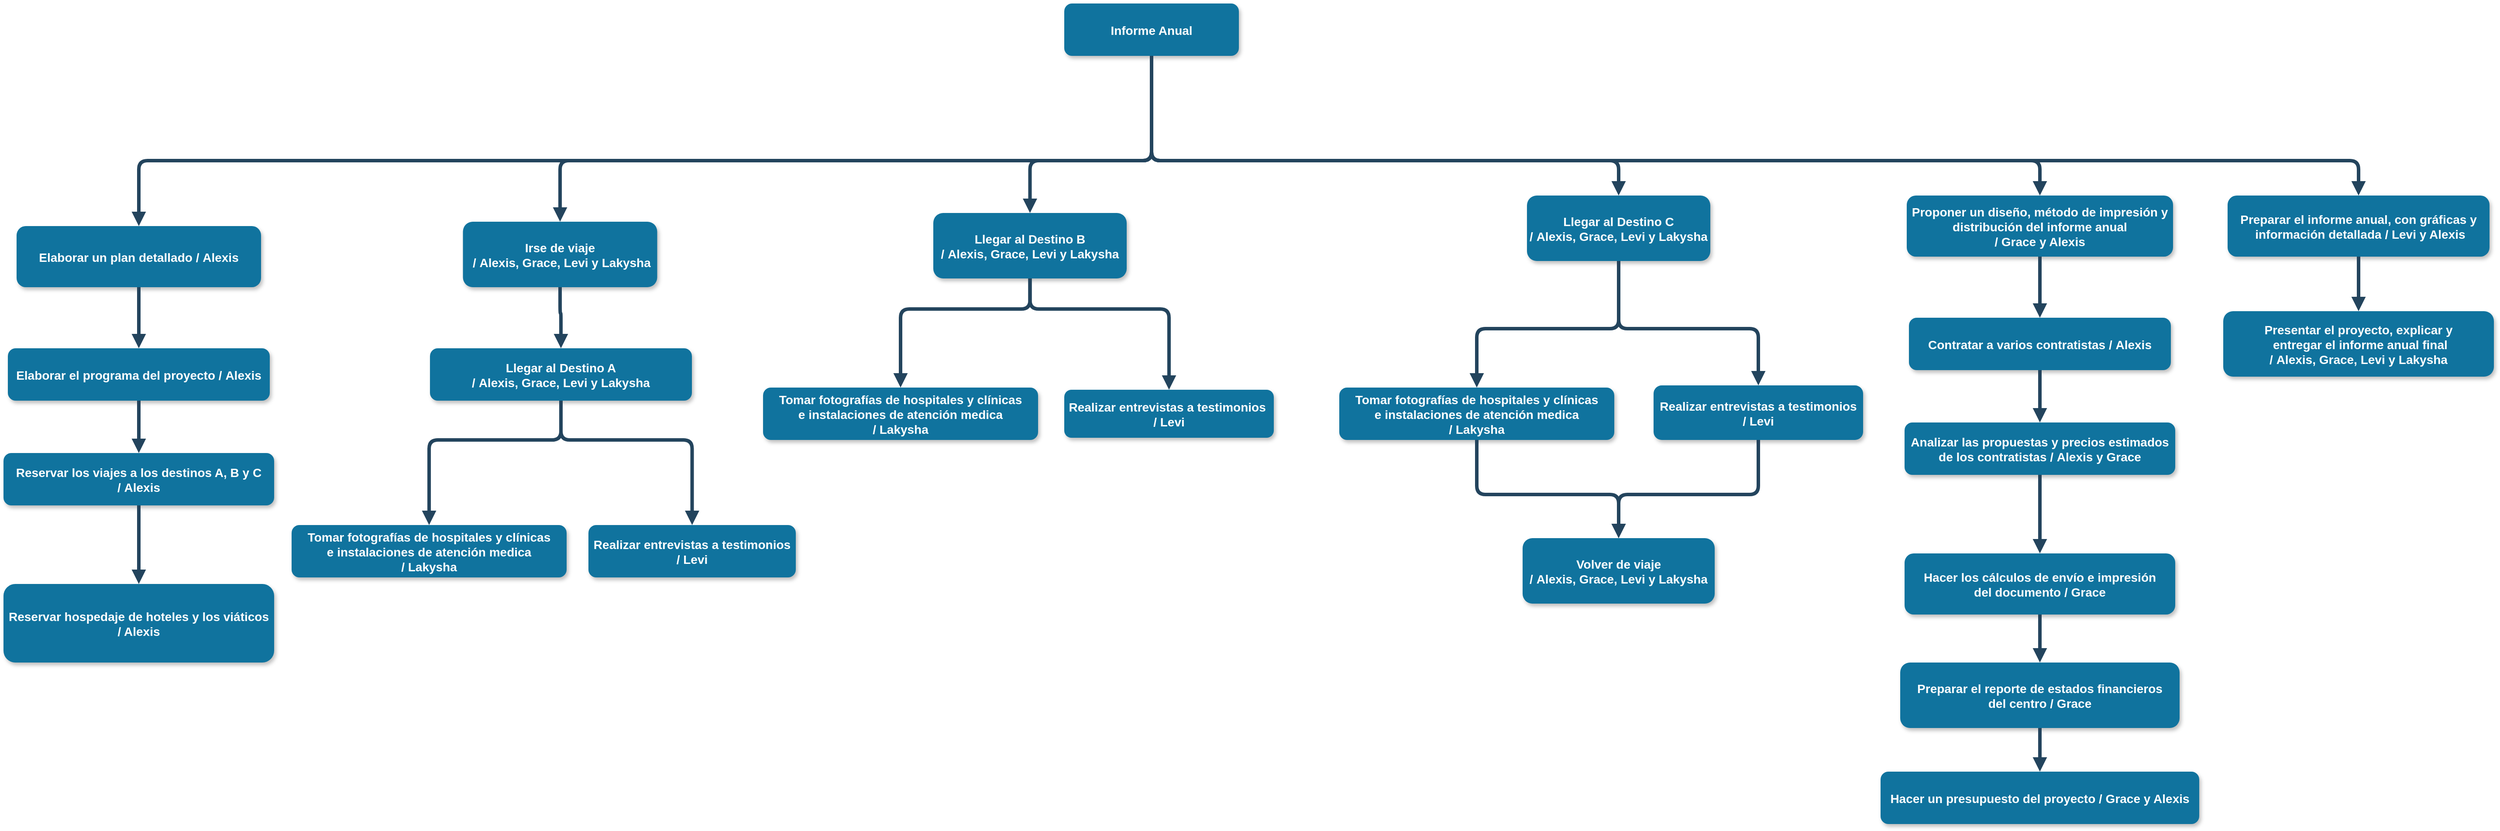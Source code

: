 <mxfile version="13.8.9-1" type="github">
  <diagram name="Page-1" id="97916047-d0de-89f5-080d-49f4d83e522f">
    <mxGraphModel dx="4919.5" dy="1377" grid="1" gridSize="10" guides="1" tooltips="1" connect="1" arrows="1" fold="1" page="1" pageScale="1.5" pageWidth="1169" pageHeight="827" background="#ffffff" math="0" shadow="0">
      <root>
        <mxCell id="0" />
        <mxCell id="1" parent="0" />
        <mxCell id="2" value="Informe Anual" style="rounded=1;fillColor=#10739E;strokeColor=none;shadow=1;gradientColor=none;fontStyle=1;fontColor=#FFFFFF;fontSize=14;" parent="1" vertex="1">
          <mxGeometry x="1095" y="180" width="200" height="60" as="geometry" />
        </mxCell>
        <mxCell id="3" value="Elaborar un plan detallado / Alexis" style="rounded=1;fillColor=#10739E;strokeColor=none;shadow=1;gradientColor=none;fontStyle=1;fontColor=#FFFFFF;fontSize=14;" parent="1" vertex="1">
          <mxGeometry x="-105" y="435" width="280" height="70" as="geometry" />
        </mxCell>
        <mxCell id="13" value="Elaborar el programa del proyecto / Alexis" style="rounded=1;fillColor=#10739E;strokeColor=none;shadow=1;gradientColor=none;fontStyle=1;fontColor=#FFFFFF;fontSize=14;" parent="1" vertex="1">
          <mxGeometry x="-115" y="575" width="300" height="60" as="geometry" />
        </mxCell>
        <mxCell id="18" value="Irse de viaje&#xa; / Alexis, Grace, Levi y Lakysha" style="rounded=1;fillColor=#10739E;strokeColor=none;shadow=1;gradientColor=none;fontStyle=1;fontColor=#FFFFFF;fontSize=14;" parent="1" vertex="1">
          <mxGeometry x="406.25" y="430" width="222.5" height="75" as="geometry" />
        </mxCell>
        <mxCell id="54" value="" style="edgeStyle=elbowEdgeStyle;elbow=vertical;strokeWidth=4;endArrow=block;endFill=1;fontStyle=1;strokeColor=#23445D;exitX=0.5;exitY=1;exitDx=0;exitDy=0;entryX=0.5;entryY=0;entryDx=0;entryDy=0;" parent="1" source="3" target="13" edge="1">
          <mxGeometry x="-283" y="160.5" width="100" height="100" as="geometry">
            <mxPoint x="-283" y="260.5" as="sourcePoint" />
            <mxPoint x="-183" y="160.5" as="targetPoint" />
            <Array as="points">
              <mxPoint x="45" y="535" />
              <mxPoint x="335" y="435" />
              <mxPoint x="275" y="455" />
              <mxPoint x="335" y="435" />
              <mxPoint x="295" y="465" />
              <mxPoint x="347" y="550.5" />
            </Array>
          </mxGeometry>
        </mxCell>
        <mxCell id="MonK_nBEftqNI48fa0WK-60" value="Reservar los viajes a los destinos A, B y C&#xa;/ Alexis" style="rounded=1;fillColor=#10739E;strokeColor=none;shadow=1;gradientColor=none;fontStyle=1;fontColor=#FFFFFF;fontSize=14;" parent="1" vertex="1">
          <mxGeometry x="-120" y="695" width="310" height="60" as="geometry" />
        </mxCell>
        <mxCell id="MonK_nBEftqNI48fa0WK-61" value="Reservar hospedaje de hoteles y los viáticos&#xa;/ Alexis" style="rounded=1;fillColor=#10739E;strokeColor=none;shadow=1;gradientColor=none;fontStyle=1;fontColor=#FFFFFF;fontSize=14;" parent="1" vertex="1">
          <mxGeometry x="-120" y="845" width="310" height="90" as="geometry" />
        </mxCell>
        <mxCell id="MonK_nBEftqNI48fa0WK-63" value="" style="edgeStyle=elbowEdgeStyle;elbow=vertical;strokeWidth=4;endArrow=block;endFill=1;fontStyle=1;strokeColor=#23445D;entryX=0.5;entryY=0;entryDx=0;entryDy=0;exitX=0.5;exitY=1;exitDx=0;exitDy=0;" parent="1" source="13" target="MonK_nBEftqNI48fa0WK-60" edge="1">
          <mxGeometry x="-133" y="435" width="100" height="100" as="geometry">
            <mxPoint x="305" y="635" as="sourcePoint" />
            <mxPoint x="535" y="849.5" as="targetPoint" />
            <Array as="points">
              <mxPoint x="15" y="685" />
              <mxPoint x="145" y="705" />
              <mxPoint x="75" y="645" />
              <mxPoint x="415" y="685" />
              <mxPoint x="415" y="675" />
              <mxPoint x="485" y="729.5" />
              <mxPoint x="525" y="679.5" />
              <mxPoint x="817" y="825" />
            </Array>
          </mxGeometry>
        </mxCell>
        <mxCell id="qH_kxZcO0b0OmxRwehkp-75" value="" style="edgeStyle=elbowEdgeStyle;elbow=vertical;strokeWidth=4;endArrow=block;endFill=1;fontStyle=1;strokeColor=#23445D;entryX=0.5;entryY=0;entryDx=0;entryDy=0;exitX=0.5;exitY=1;exitDx=0;exitDy=0;" parent="1" source="MonK_nBEftqNI48fa0WK-60" target="MonK_nBEftqNI48fa0WK-61" edge="1">
          <mxGeometry x="-133" y="565" width="100" height="100" as="geometry">
            <mxPoint x="35.0" y="765" as="sourcePoint" />
            <mxPoint x="35.0" y="825" as="targetPoint" />
            <Array as="points">
              <mxPoint x="35" y="785" />
              <mxPoint x="15" y="815" />
              <mxPoint x="145" y="835" />
              <mxPoint x="75" y="775" />
              <mxPoint x="415" y="815" />
              <mxPoint x="415" y="805" />
              <mxPoint x="485" y="859.5" />
              <mxPoint x="525" y="809.5" />
              <mxPoint x="817" y="955" />
            </Array>
          </mxGeometry>
        </mxCell>
        <mxCell id="nJVkl-Y024d4mezmcb8f-54" value="" style="edgeStyle=elbowEdgeStyle;elbow=vertical;strokeWidth=4;endArrow=block;endFill=1;fontStyle=1;strokeColor=#23445D;exitX=0.5;exitY=1;exitDx=0;exitDy=0;entryX=0.5;entryY=0;entryDx=0;entryDy=0;" parent="1" source="2" target="3" edge="1">
          <mxGeometry x="20.82" y="55.5" width="100" height="100" as="geometry">
            <mxPoint x="338.82" y="410" as="sourcePoint" />
            <mxPoint x="339" y="450" as="targetPoint" />
            <Array as="points">
              <mxPoint x="600" y="360" />
              <mxPoint x="348.82" y="430" />
              <mxPoint x="638.82" y="330" />
              <mxPoint x="578.82" y="350" />
              <mxPoint x="638.82" y="330" />
              <mxPoint x="598.82" y="360" />
              <mxPoint x="650.82" y="445.5" />
            </Array>
          </mxGeometry>
        </mxCell>
        <mxCell id="KjV3DGh9lTV0_PXk-z0F-56" value="" style="edgeStyle=elbowEdgeStyle;elbow=vertical;strokeWidth=4;endArrow=block;endFill=1;fontStyle=1;strokeColor=#23445D;entryX=0.5;entryY=0;entryDx=0;entryDy=0;exitX=0.5;exitY=1;exitDx=0;exitDy=0;" parent="1" source="2" target="18" edge="1">
          <mxGeometry x="622" y="100" width="100" height="100" as="geometry">
            <mxPoint x="790" y="290" as="sourcePoint" />
            <mxPoint x="790" y="380" as="targetPoint" />
            <Array as="points">
              <mxPoint x="660" y="360" />
              <mxPoint x="610" y="350" />
              <mxPoint x="790" y="320" />
              <mxPoint x="770" y="350" />
              <mxPoint x="900" y="370" />
              <mxPoint x="830" y="310" />
              <mxPoint x="1170" y="350" />
              <mxPoint x="1170" y="340" />
              <mxPoint x="1240" y="394.5" />
              <mxPoint x="1280" y="344.5" />
              <mxPoint x="1572" y="490" />
            </Array>
          </mxGeometry>
        </mxCell>
        <mxCell id="KjV3DGh9lTV0_PXk-z0F-57" value="Llegar al Destino A&#xa;/ Alexis, Grace, Levi y Lakysha" style="rounded=1;fillColor=#10739E;strokeColor=none;shadow=1;gradientColor=none;fontStyle=1;fontColor=#FFFFFF;fontSize=14;" parent="1" vertex="1">
          <mxGeometry x="368.5" y="575" width="300" height="60" as="geometry" />
        </mxCell>
        <mxCell id="KjV3DGh9lTV0_PXk-z0F-58" value="Tomar fotografías de hospitales y clínicas &#xa;e instalaciones de atención medica&#xa;/ Lakysha" style="rounded=1;fillColor=#10739E;strokeColor=none;shadow=1;gradientColor=none;fontStyle=1;fontColor=#FFFFFF;fontSize=14;" parent="1" vertex="1">
          <mxGeometry x="210" y="777.5" width="315" height="60" as="geometry" />
        </mxCell>
        <mxCell id="KjV3DGh9lTV0_PXk-z0F-59" value="Realizar entrevistas a testimonios&#xa;/ Levi" style="rounded=1;fillColor=#10739E;strokeColor=none;shadow=1;gradientColor=none;fontStyle=1;fontColor=#FFFFFF;fontSize=14;" parent="1" vertex="1">
          <mxGeometry x="550" y="777.5" width="237.5" height="60" as="geometry" />
        </mxCell>
        <mxCell id="KjV3DGh9lTV0_PXk-z0F-60" value="" style="edgeStyle=elbowEdgeStyle;elbow=vertical;strokeWidth=4;endArrow=block;endFill=1;fontStyle=1;strokeColor=#23445D;entryX=0.5;entryY=0;entryDx=0;entryDy=0;exitX=0.5;exitY=1;exitDx=0;exitDy=0;" parent="1" source="KjV3DGh9lTV0_PXk-z0F-57" target="KjV3DGh9lTV0_PXk-z0F-58" edge="1">
          <mxGeometry x="349.5" y="435" width="100" height="100" as="geometry">
            <mxPoint x="787.5" y="635" as="sourcePoint" />
            <mxPoint x="1017.5" y="849.5" as="targetPoint" />
            <Array as="points">
              <mxPoint x="460" y="680" />
              <mxPoint x="450" y="670" />
              <mxPoint x="497.5" y="685" />
              <mxPoint x="627.5" y="705" />
              <mxPoint x="557.5" y="645" />
              <mxPoint x="897.5" y="685" />
              <mxPoint x="897.5" y="675" />
              <mxPoint x="967.5" y="729.5" />
              <mxPoint x="1007.5" y="679.5" />
              <mxPoint x="1299.5" y="825" />
            </Array>
          </mxGeometry>
        </mxCell>
        <mxCell id="KjV3DGh9lTV0_PXk-z0F-61" value="" style="edgeStyle=elbowEdgeStyle;elbow=vertical;strokeWidth=4;endArrow=block;endFill=1;fontStyle=1;strokeColor=#23445D;entryX=0.5;entryY=0;entryDx=0;entryDy=0;exitX=0.5;exitY=1;exitDx=0;exitDy=0;" parent="1" source="KjV3DGh9lTV0_PXk-z0F-57" target="KjV3DGh9lTV0_PXk-z0F-59" edge="1">
          <mxGeometry x="383.5" y="700" width="100" height="100" as="geometry">
            <mxPoint x="551.5" y="900" as="sourcePoint" />
            <mxPoint x="551.5" y="960" as="targetPoint" />
            <Array as="points">
              <mxPoint x="610" y="680" />
              <mxPoint x="530" y="690" />
              <mxPoint x="540" y="690" />
              <mxPoint x="560" y="680" />
              <mxPoint x="620" y="690" />
              <mxPoint x="551.5" y="920" />
              <mxPoint x="531.5" y="950" />
              <mxPoint x="661.5" y="970" />
              <mxPoint x="591.5" y="910" />
              <mxPoint x="931.5" y="950" />
              <mxPoint x="931.5" y="940" />
              <mxPoint x="1001.5" y="994.5" />
              <mxPoint x="1041.5" y="944.5" />
              <mxPoint x="1333.5" y="1090" />
            </Array>
          </mxGeometry>
        </mxCell>
        <mxCell id="KjV3DGh9lTV0_PXk-z0F-62" value="" style="edgeStyle=elbowEdgeStyle;elbow=vertical;strokeWidth=4;endArrow=block;endFill=1;fontStyle=1;strokeColor=#23445D;exitX=0.5;exitY=1;exitDx=0;exitDy=0;entryX=0.5;entryY=0;entryDx=0;entryDy=0;" parent="1" source="18" target="KjV3DGh9lTV0_PXk-z0F-57" edge="1">
          <mxGeometry x="169.5" y="160.5" width="100" height="100" as="geometry">
            <mxPoint x="487.5" y="505" as="sourcePoint" />
            <mxPoint x="487.5" y="575" as="targetPoint" />
            <Array as="points">
              <mxPoint x="497.5" y="535" />
              <mxPoint x="787.5" y="435" />
              <mxPoint x="727.5" y="455" />
              <mxPoint x="787.5" y="435" />
              <mxPoint x="747.5" y="465" />
              <mxPoint x="799.5" y="550.5" />
            </Array>
          </mxGeometry>
        </mxCell>
        <mxCell id="KjV3DGh9lTV0_PXk-z0F-68" value="Llegar al Destino B&#xa;/ Alexis, Grace, Levi y Lakysha" style="rounded=1;fillColor=#10739E;strokeColor=none;shadow=1;gradientColor=none;fontStyle=1;fontColor=#FFFFFF;fontSize=14;" parent="1" vertex="1">
          <mxGeometry x="945" y="420" width="221.5" height="75" as="geometry" />
        </mxCell>
        <mxCell id="KjV3DGh9lTV0_PXk-z0F-70" value="Tomar fotografías de hospitales y clínicas &#xa;e instalaciones de atención medica&#xa;/ Lakysha" style="rounded=1;fillColor=#10739E;strokeColor=none;shadow=1;gradientColor=none;fontStyle=1;fontColor=#FFFFFF;fontSize=14;" parent="1" vertex="1">
          <mxGeometry x="750" y="620" width="315" height="60" as="geometry" />
        </mxCell>
        <mxCell id="KjV3DGh9lTV0_PXk-z0F-71" value="Realizar entrevistas a testimonios &#xa;/ Levi" style="rounded=1;fillColor=#10739E;strokeColor=none;shadow=1;gradientColor=none;fontStyle=1;fontColor=#FFFFFF;fontSize=14;" parent="1" vertex="1">
          <mxGeometry x="1095" y="622.5" width="240" height="55" as="geometry" />
        </mxCell>
        <mxCell id="KjV3DGh9lTV0_PXk-z0F-73" value="" style="edgeStyle=elbowEdgeStyle;elbow=vertical;strokeWidth=4;endArrow=block;endFill=1;fontStyle=1;strokeColor=#23445D;entryX=0.5;entryY=0;entryDx=0;entryDy=0;exitX=0.5;exitY=1;exitDx=0;exitDy=0;" parent="1" source="KjV3DGh9lTV0_PXk-z0F-68" target="KjV3DGh9lTV0_PXk-z0F-71" edge="1">
          <mxGeometry x="815.25" y="542.5" width="100" height="100" as="geometry">
            <mxPoint x="983.25" y="742.5" as="sourcePoint" />
            <mxPoint x="983.25" y="802.5" as="targetPoint" />
            <Array as="points">
              <mxPoint x="1065" y="530" />
              <mxPoint x="1205" y="580" />
              <mxPoint x="1165" y="528" />
              <mxPoint x="1069.25" y="527.5" />
              <mxPoint x="1015.75" y="692.5" />
              <mxPoint x="1093.25" y="812.5" />
              <mxPoint x="1023.25" y="752.5" />
              <mxPoint x="1363.25" y="792.5" />
              <mxPoint x="1363.25" y="782.5" />
              <mxPoint x="1433.25" y="837" />
              <mxPoint x="1473.25" y="787" />
              <mxPoint x="1765.25" y="932.5" />
            </Array>
          </mxGeometry>
        </mxCell>
        <mxCell id="KjV3DGh9lTV0_PXk-z0F-74" value="" style="edgeStyle=elbowEdgeStyle;elbow=vertical;strokeWidth=4;endArrow=block;endFill=1;fontStyle=1;strokeColor=#23445D;exitX=0.5;exitY=1;exitDx=0;exitDy=0;entryX=0.5;entryY=0;entryDx=0;entryDy=0;" parent="1" source="KjV3DGh9lTV0_PXk-z0F-68" target="KjV3DGh9lTV0_PXk-z0F-70" edge="1">
          <mxGeometry x="635.25" y="138" width="100" height="100" as="geometry">
            <mxPoint x="953.25" y="482.5" as="sourcePoint" />
            <mxPoint x="971.75" y="597.5" as="targetPoint" />
            <Array as="points">
              <mxPoint x="945" y="530" />
              <mxPoint x="1253.25" y="412.5" />
              <mxPoint x="1193.25" y="432.5" />
              <mxPoint x="1253.25" y="412.5" />
              <mxPoint x="1213.25" y="442.5" />
              <mxPoint x="1265.25" y="528" />
            </Array>
          </mxGeometry>
        </mxCell>
        <mxCell id="KjV3DGh9lTV0_PXk-z0F-75" value="Llegar al Destino C&#xa;/ Alexis, Grace, Levi y Lakysha" style="rounded=1;fillColor=#10739E;strokeColor=none;shadow=1;gradientColor=none;fontStyle=1;fontColor=#FFFFFF;fontSize=14;" parent="1" vertex="1">
          <mxGeometry x="1625" y="400" width="210" height="75" as="geometry" />
        </mxCell>
        <mxCell id="KjV3DGh9lTV0_PXk-z0F-76" value="Tomar fotografías de hospitales y clínicas &#xa;e instalaciones de atención medica&#xa;/ Lakysha" style="rounded=1;fillColor=#10739E;strokeColor=none;shadow=1;gradientColor=none;fontStyle=1;fontColor=#FFFFFF;fontSize=14;" parent="1" vertex="1">
          <mxGeometry x="1410" y="620" width="315" height="60" as="geometry" />
        </mxCell>
        <mxCell id="KjV3DGh9lTV0_PXk-z0F-77" value="Realizar entrevistas a testimonios&#xa;/ Levi" style="rounded=1;fillColor=#10739E;strokeColor=none;shadow=1;gradientColor=none;fontStyle=1;fontColor=#FFFFFF;fontSize=14;" parent="1" vertex="1">
          <mxGeometry x="1770" y="617.5" width="240" height="62.5" as="geometry" />
        </mxCell>
        <mxCell id="KjV3DGh9lTV0_PXk-z0F-78" value="" style="edgeStyle=elbowEdgeStyle;elbow=vertical;strokeWidth=4;endArrow=block;endFill=1;fontStyle=1;strokeColor=#23445D;entryX=0.5;entryY=0;entryDx=0;entryDy=0;exitX=0.5;exitY=1;exitDx=0;exitDy=0;" parent="1" source="KjV3DGh9lTV0_PXk-z0F-75" target="KjV3DGh9lTV0_PXk-z0F-77" edge="1">
          <mxGeometry x="1827" y="542.5" width="100" height="100" as="geometry">
            <mxPoint x="1995.0" y="742.5" as="sourcePoint" />
            <mxPoint x="1995.0" y="802.5" as="targetPoint" />
            <Array as="points">
              <mxPoint x="1950" y="552.5" />
              <mxPoint x="2375" y="792.5" />
              <mxPoint x="2375" y="782.5" />
              <mxPoint x="2445" y="837" />
              <mxPoint x="2485" y="787" />
              <mxPoint x="2777" y="932.5" />
            </Array>
          </mxGeometry>
        </mxCell>
        <mxCell id="KjV3DGh9lTV0_PXk-z0F-79" value="" style="edgeStyle=elbowEdgeStyle;elbow=vertical;strokeWidth=4;endArrow=block;endFill=1;fontStyle=1;strokeColor=#23445D;exitX=0.5;exitY=1;exitDx=0;exitDy=0;entryX=0.5;entryY=0;entryDx=0;entryDy=0;" parent="1" source="KjV3DGh9lTV0_PXk-z0F-75" target="KjV3DGh9lTV0_PXk-z0F-76" edge="1">
          <mxGeometry x="1647" y="138" width="100" height="100" as="geometry">
            <mxPoint x="1965" y="482.5" as="sourcePoint" />
            <mxPoint x="1995" y="552.5" as="targetPoint" />
            <Array as="points">
              <mxPoint x="1719" y="552.5" />
              <mxPoint x="1975" y="512.5" />
              <mxPoint x="2265" y="412.5" />
              <mxPoint x="2205" y="432.5" />
              <mxPoint x="2265" y="412.5" />
              <mxPoint x="2225" y="442.5" />
              <mxPoint x="2277" y="528" />
            </Array>
          </mxGeometry>
        </mxCell>
        <mxCell id="KjV3DGh9lTV0_PXk-z0F-80" value="" style="edgeStyle=elbowEdgeStyle;elbow=vertical;strokeWidth=4;endArrow=block;endFill=1;fontStyle=1;strokeColor=#23445D;entryX=0.5;entryY=0;entryDx=0;entryDy=0;exitX=0.5;exitY=1;exitDx=0;exitDy=0;" parent="1" source="2" target="KjV3DGh9lTV0_PXk-z0F-68" edge="1">
          <mxGeometry x="692" y="100" width="100" height="100" as="geometry">
            <mxPoint x="820" y="260" as="sourcePoint" />
            <mxPoint x="820" y="435" as="targetPoint" />
            <Array as="points">
              <mxPoint x="1020" y="360" />
              <mxPoint x="1050" y="320" />
              <mxPoint x="860" y="360" />
              <mxPoint x="820" y="360" />
              <mxPoint x="860" y="320" />
              <mxPoint x="840" y="350" />
              <mxPoint x="970" y="370" />
              <mxPoint x="900" y="310" />
              <mxPoint x="1240" y="350" />
              <mxPoint x="1240" y="340" />
              <mxPoint x="1310" y="394.5" />
              <mxPoint x="1350" y="344.5" />
              <mxPoint x="1642" y="490" />
            </Array>
          </mxGeometry>
        </mxCell>
        <mxCell id="KjV3DGh9lTV0_PXk-z0F-81" value="" style="edgeStyle=elbowEdgeStyle;elbow=vertical;strokeWidth=4;endArrow=block;endFill=1;fontStyle=1;strokeColor=#23445D;entryX=0.5;entryY=0;entryDx=0;entryDy=0;exitX=0.5;exitY=1;exitDx=0;exitDy=0;" parent="1" source="2" target="KjV3DGh9lTV0_PXk-z0F-75" edge="1">
          <mxGeometry x="742" y="105" width="100" height="100" as="geometry">
            <mxPoint x="800" y="265" as="sourcePoint" />
            <mxPoint x="1149" y="440" as="targetPoint" />
            <Array as="points">
              <mxPoint x="1230" y="360" />
              <mxPoint x="1190" y="350" />
              <mxPoint x="870" y="365" />
              <mxPoint x="910" y="325" />
              <mxPoint x="890" y="355" />
              <mxPoint x="1020" y="375" />
              <mxPoint x="950" y="315" />
              <mxPoint x="1290" y="355" />
              <mxPoint x="1290" y="345" />
              <mxPoint x="1360" y="399.5" />
              <mxPoint x="1400" y="349.5" />
              <mxPoint x="1692" y="495" />
            </Array>
          </mxGeometry>
        </mxCell>
        <mxCell id="KjV3DGh9lTV0_PXk-z0F-82" value="Volver de viaje&#xa;/ Alexis, Grace, Levi y Lakysha" style="rounded=1;fillColor=#10739E;strokeColor=none;shadow=1;gradientColor=none;fontStyle=1;fontColor=#FFFFFF;fontSize=14;" parent="1" vertex="1">
          <mxGeometry x="1620" y="792.5" width="220" height="75" as="geometry" />
        </mxCell>
        <mxCell id="KjV3DGh9lTV0_PXk-z0F-83" value="" style="edgeStyle=elbowEdgeStyle;elbow=vertical;strokeWidth=4;endArrow=block;endFill=1;fontStyle=1;strokeColor=#23445D;exitX=0.5;exitY=1;exitDx=0;exitDy=0;entryX=0.5;entryY=0;entryDx=0;entryDy=0;" parent="1" source="KjV3DGh9lTV0_PXk-z0F-77" target="KjV3DGh9lTV0_PXk-z0F-82" edge="1">
          <mxGeometry x="1702" y="787.5" width="100" height="100" as="geometry">
            <mxPoint x="1872.5" y="857.5" as="sourcePoint" />
            <mxPoint x="2172.5" y="817.5" as="targetPoint" />
            <Array as="points">
              <mxPoint x="1800" y="742.5" />
              <mxPoint x="1972.5" y="830.5" />
              <mxPoint x="1902.5" y="937.5" />
              <mxPoint x="1980" y="1057.5" />
              <mxPoint x="1910" y="997.5" />
              <mxPoint x="2250" y="1037.5" />
              <mxPoint x="2250" y="1027.5" />
              <mxPoint x="2320" y="1082" />
              <mxPoint x="2360" y="1032" />
              <mxPoint x="2652" y="1177.5" />
            </Array>
          </mxGeometry>
        </mxCell>
        <mxCell id="KjV3DGh9lTV0_PXk-z0F-84" value="Proponer un diseño, método de impresión y &#xa;distribución del informe anual&#xa;/ Grace y Alexis" style="rounded=1;fillColor=#10739E;strokeColor=none;shadow=1;gradientColor=none;fontStyle=1;fontColor=#FFFFFF;fontSize=14;" parent="1" vertex="1">
          <mxGeometry x="2060" y="400" width="305" height="70" as="geometry" />
        </mxCell>
        <mxCell id="KjV3DGh9lTV0_PXk-z0F-85" value="Contratar a varios contratistas / Alexis" style="rounded=1;fillColor=#10739E;strokeColor=none;shadow=1;gradientColor=none;fontStyle=1;fontColor=#FFFFFF;fontSize=14;" parent="1" vertex="1">
          <mxGeometry x="2062.5" y="540" width="300" height="60" as="geometry" />
        </mxCell>
        <mxCell id="KjV3DGh9lTV0_PXk-z0F-86" value="" style="edgeStyle=elbowEdgeStyle;elbow=vertical;strokeWidth=4;endArrow=block;endFill=1;fontStyle=1;strokeColor=#23445D;exitX=0.5;exitY=1;exitDx=0;exitDy=0;entryX=0.5;entryY=0;entryDx=0;entryDy=0;" parent="1" source="KjV3DGh9lTV0_PXk-z0F-84" target="KjV3DGh9lTV0_PXk-z0F-85" edge="1">
          <mxGeometry x="1894.5" y="125.5" width="100" height="100" as="geometry">
            <mxPoint x="1894.5" y="225.5" as="sourcePoint" />
            <mxPoint x="1994.5" y="125.5" as="targetPoint" />
            <Array as="points">
              <mxPoint x="2222.5" y="500" />
              <mxPoint x="2512.5" y="400" />
              <mxPoint x="2452.5" y="420" />
              <mxPoint x="2512.5" y="400" />
              <mxPoint x="2472.5" y="430" />
              <mxPoint x="2524.5" y="515.5" />
            </Array>
          </mxGeometry>
        </mxCell>
        <mxCell id="KjV3DGh9lTV0_PXk-z0F-87" value="Analizar las propuestas y precios estimados &#xa;de los contratistas / Alexis y Grace" style="rounded=1;fillColor=#10739E;strokeColor=none;shadow=1;gradientColor=none;fontStyle=1;fontColor=#FFFFFF;fontSize=14;" parent="1" vertex="1">
          <mxGeometry x="2057.5" y="660" width="310" height="60" as="geometry" />
        </mxCell>
        <mxCell id="KjV3DGh9lTV0_PXk-z0F-88" value="Hacer los cálculos de envío e impresión &#xa;del documento / Grace" style="rounded=1;fillColor=#10739E;strokeColor=none;shadow=1;gradientColor=none;fontStyle=1;fontColor=#FFFFFF;fontSize=14;" parent="1" vertex="1">
          <mxGeometry x="2057.5" y="810" width="310" height="70" as="geometry" />
        </mxCell>
        <mxCell id="KjV3DGh9lTV0_PXk-z0F-89" value="" style="edgeStyle=elbowEdgeStyle;elbow=vertical;strokeWidth=4;endArrow=block;endFill=1;fontStyle=1;strokeColor=#23445D;entryX=0.5;entryY=0;entryDx=0;entryDy=0;exitX=0.5;exitY=1;exitDx=0;exitDy=0;" parent="1" source="KjV3DGh9lTV0_PXk-z0F-85" target="KjV3DGh9lTV0_PXk-z0F-87" edge="1">
          <mxGeometry x="2044.5" y="400" width="100" height="100" as="geometry">
            <mxPoint x="2482.5" y="600" as="sourcePoint" />
            <mxPoint x="2712.5" y="814.5" as="targetPoint" />
            <Array as="points">
              <mxPoint x="2192.5" y="650" />
              <mxPoint x="2322.5" y="670" />
              <mxPoint x="2252.5" y="610" />
              <mxPoint x="2592.5" y="650" />
              <mxPoint x="2592.5" y="640" />
              <mxPoint x="2662.5" y="694.5" />
              <mxPoint x="2702.5" y="644.5" />
              <mxPoint x="2994.5" y="790" />
            </Array>
          </mxGeometry>
        </mxCell>
        <mxCell id="KjV3DGh9lTV0_PXk-z0F-90" value="" style="edgeStyle=elbowEdgeStyle;elbow=vertical;strokeWidth=4;endArrow=block;endFill=1;fontStyle=1;strokeColor=#23445D;entryX=0.5;entryY=0;entryDx=0;entryDy=0;exitX=0.5;exitY=1;exitDx=0;exitDy=0;" parent="1" source="KjV3DGh9lTV0_PXk-z0F-87" target="KjV3DGh9lTV0_PXk-z0F-88" edge="1">
          <mxGeometry x="2044.5" y="530" width="100" height="100" as="geometry">
            <mxPoint x="2212.5" y="730" as="sourcePoint" />
            <mxPoint x="2212.5" y="790" as="targetPoint" />
            <Array as="points">
              <mxPoint x="2212.5" y="750" />
              <mxPoint x="2192.5" y="780" />
              <mxPoint x="2322.5" y="800" />
              <mxPoint x="2252.5" y="740" />
              <mxPoint x="2592.5" y="780" />
              <mxPoint x="2592.5" y="770" />
              <mxPoint x="2662.5" y="824.5" />
              <mxPoint x="2702.5" y="774.5" />
              <mxPoint x="2994.5" y="920" />
            </Array>
          </mxGeometry>
        </mxCell>
        <mxCell id="KjV3DGh9lTV0_PXk-z0F-91" value="Preparar el informe anual, con gráficas y&#xa; información detallada / Levi y Alexis" style="rounded=1;fillColor=#10739E;strokeColor=none;shadow=1;gradientColor=none;fontStyle=1;fontColor=#FFFFFF;fontSize=14;" parent="1" vertex="1">
          <mxGeometry x="2427.5" y="400" width="300" height="70" as="geometry" />
        </mxCell>
        <mxCell id="KjV3DGh9lTV0_PXk-z0F-92" value="Presentar el proyecto, explicar y&#xa; entregar el informe anual final &#xa;/ Alexis, Grace, Levi y Lakysha" style="rounded=1;fillColor=#10739E;strokeColor=none;shadow=1;gradientColor=none;fontStyle=1;fontColor=#FFFFFF;fontSize=14;" parent="1" vertex="1">
          <mxGeometry x="2422.5" y="532.5" width="310" height="75" as="geometry" />
        </mxCell>
        <mxCell id="KjV3DGh9lTV0_PXk-z0F-93" value="" style="edgeStyle=elbowEdgeStyle;elbow=vertical;strokeWidth=4;endArrow=block;endFill=1;fontStyle=1;strokeColor=#23445D;exitX=0.5;exitY=1;exitDx=0;exitDy=0;entryX=0.5;entryY=0;entryDx=0;entryDy=0;" parent="1" source="KjV3DGh9lTV0_PXk-z0F-91" target="KjV3DGh9lTV0_PXk-z0F-92" edge="1">
          <mxGeometry x="2229.5" y="130.5" width="100" height="100" as="geometry">
            <mxPoint x="2547.5" y="475" as="sourcePoint" />
            <mxPoint x="2547.5" y="545" as="targetPoint" />
            <Array as="points">
              <mxPoint x="2557.5" y="505" />
              <mxPoint x="2847.5" y="405" />
              <mxPoint x="2787.5" y="425" />
              <mxPoint x="2847.5" y="405" />
              <mxPoint x="2807.5" y="435" />
              <mxPoint x="2859.5" y="520.5" />
            </Array>
          </mxGeometry>
        </mxCell>
        <mxCell id="KjV3DGh9lTV0_PXk-z0F-96" value="Preparar el reporte de estados financieros &#xa;del centro / Grace" style="rounded=1;fillColor=#10739E;strokeColor=none;shadow=1;gradientColor=none;fontStyle=1;fontColor=#FFFFFF;fontSize=14;" parent="1" vertex="1">
          <mxGeometry x="2052.5" y="935" width="320" height="75" as="geometry" />
        </mxCell>
        <mxCell id="KjV3DGh9lTV0_PXk-z0F-97" value="Hacer un presupuesto del proyecto / Grace y Alexis" style="rounded=1;fillColor=#10739E;strokeColor=none;shadow=1;gradientColor=none;fontStyle=1;fontColor=#FFFFFF;fontSize=14;" parent="1" vertex="1">
          <mxGeometry x="2030" y="1060" width="365" height="60" as="geometry" />
        </mxCell>
        <mxCell id="KjV3DGh9lTV0_PXk-z0F-98" value="" style="edgeStyle=elbowEdgeStyle;elbow=vertical;strokeWidth=4;endArrow=block;endFill=1;fontStyle=1;strokeColor=#23445D;exitX=0.5;exitY=1;exitDx=0;exitDy=0;entryX=0.5;entryY=0;entryDx=0;entryDy=0;" parent="1" source="KjV3DGh9lTV0_PXk-z0F-96" target="KjV3DGh9lTV0_PXk-z0F-97" edge="1">
          <mxGeometry x="1864.5" y="665.5" width="100" height="100" as="geometry">
            <mxPoint x="2182.5" y="1010" as="sourcePoint" />
            <mxPoint x="2182.5" y="1080" as="targetPoint" />
            <Array as="points">
              <mxPoint x="2192.5" y="1040" />
              <mxPoint x="2482.5" y="940" />
              <mxPoint x="2422.5" y="960" />
              <mxPoint x="2482.5" y="940" />
              <mxPoint x="2442.5" y="970" />
              <mxPoint x="2494.5" y="1055.5" />
            </Array>
          </mxGeometry>
        </mxCell>
        <mxCell id="KjV3DGh9lTV0_PXk-z0F-99" value="" style="edgeStyle=elbowEdgeStyle;elbow=vertical;strokeWidth=4;endArrow=block;endFill=1;fontStyle=1;strokeColor=#23445D;exitX=0.5;exitY=1;exitDx=0;exitDy=0;entryX=0.5;entryY=0;entryDx=0;entryDy=0;" parent="1" source="KjV3DGh9lTV0_PXk-z0F-88" target="KjV3DGh9lTV0_PXk-z0F-96" edge="1">
          <mxGeometry x="2219.5" y="720" width="100" height="100" as="geometry">
            <mxPoint x="2387.5" y="910" as="sourcePoint" />
            <mxPoint x="2327.5" y="920" as="targetPoint" />
            <Array as="points">
              <mxPoint x="2277.5" y="910" />
              <mxPoint x="2497.5" y="990" />
              <mxPoint x="2427.5" y="930" />
              <mxPoint x="2767.5" y="970" />
              <mxPoint x="2767.5" y="960" />
              <mxPoint x="2837.5" y="1014.5" />
              <mxPoint x="2877.5" y="964.5" />
              <mxPoint x="3169.5" y="1110" />
            </Array>
          </mxGeometry>
        </mxCell>
        <mxCell id="KjV3DGh9lTV0_PXk-z0F-100" value="" style="edgeStyle=elbowEdgeStyle;elbow=vertical;strokeWidth=4;endArrow=block;endFill=1;fontStyle=1;strokeColor=#23445D;entryX=0.5;entryY=0;entryDx=0;entryDy=0;exitX=0.5;exitY=1;exitDx=0;exitDy=0;" parent="1" source="2" target="KjV3DGh9lTV0_PXk-z0F-84" edge="1">
          <mxGeometry x="972" y="85" width="100" height="100" as="geometry">
            <mxPoint x="980" y="240" as="sourcePoint" />
            <mxPoint x="1445" y="410" as="targetPoint" />
            <Array as="points">
              <mxPoint x="1120" y="360" />
              <mxPoint x="920" y="360" />
              <mxPoint x="1460" y="340" />
              <mxPoint x="1420" y="330" />
              <mxPoint x="1100" y="345" />
              <mxPoint x="1140" y="305" />
              <mxPoint x="1120" y="335" />
              <mxPoint x="1250" y="355" />
              <mxPoint x="1180" y="295" />
              <mxPoint x="1520" y="335" />
              <mxPoint x="1520" y="325" />
              <mxPoint x="1590" y="379.5" />
              <mxPoint x="1630" y="329.5" />
              <mxPoint x="1922" y="475" />
            </Array>
          </mxGeometry>
        </mxCell>
        <mxCell id="KjV3DGh9lTV0_PXk-z0F-101" value="" style="edgeStyle=elbowEdgeStyle;elbow=vertical;strokeWidth=4;endArrow=block;endFill=1;fontStyle=1;strokeColor=#23445D;entryX=0.5;entryY=0;entryDx=0;entryDy=0;exitX=0.5;exitY=1;exitDx=0;exitDy=0;" parent="1" source="2" target="KjV3DGh9lTV0_PXk-z0F-91" edge="1">
          <mxGeometry x="1072" y="55" width="100" height="100" as="geometry">
            <mxPoint x="850" y="230" as="sourcePoint" />
            <mxPoint x="1655" y="390" as="targetPoint" />
            <Array as="points">
              <mxPoint x="1110" y="360" />
              <mxPoint x="1020" y="330" />
              <mxPoint x="1560" y="310" />
              <mxPoint x="1520" y="300" />
              <mxPoint x="1200" y="315" />
              <mxPoint x="1240" y="275" />
              <mxPoint x="1220" y="305" />
              <mxPoint x="1350" y="325" />
              <mxPoint x="1280" y="265" />
              <mxPoint x="1620" y="305" />
              <mxPoint x="1620" y="295" />
              <mxPoint x="1690" y="349.5" />
              <mxPoint x="1730" y="299.5" />
              <mxPoint x="2022" y="445" />
            </Array>
          </mxGeometry>
        </mxCell>
        <mxCell id="Bm0WUKxJZmd5jiTpsUOj-54" value="" style="edgeStyle=elbowEdgeStyle;elbow=vertical;strokeWidth=4;endArrow=block;endFill=1;fontStyle=1;strokeColor=#23445D;exitX=0.5;exitY=1;exitDx=0;exitDy=0;entryX=0.5;entryY=0;entryDx=0;entryDy=0;" edge="1" parent="1" source="KjV3DGh9lTV0_PXk-z0F-76" target="KjV3DGh9lTV0_PXk-z0F-82">
          <mxGeometry x="1368.5" y="797.5" width="100" height="100" as="geometry">
            <mxPoint x="1546.5" y="710" as="sourcePoint" />
            <mxPoint x="1390" y="857.5" as="targetPoint" />
            <Array as="points">
              <mxPoint x="1660" y="742.5" />
              <mxPoint x="1639" y="840.5" />
              <mxPoint x="1569" y="947.5" />
              <mxPoint x="1646.5" y="1067.5" />
              <mxPoint x="1576.5" y="1007.5" />
              <mxPoint x="1916.5" y="1047.5" />
              <mxPoint x="1916.5" y="1037.5" />
              <mxPoint x="1986.5" y="1092" />
              <mxPoint x="2026.5" y="1042" />
              <mxPoint x="2318.5" y="1187.5" />
            </Array>
          </mxGeometry>
        </mxCell>
      </root>
    </mxGraphModel>
  </diagram>
</mxfile>
